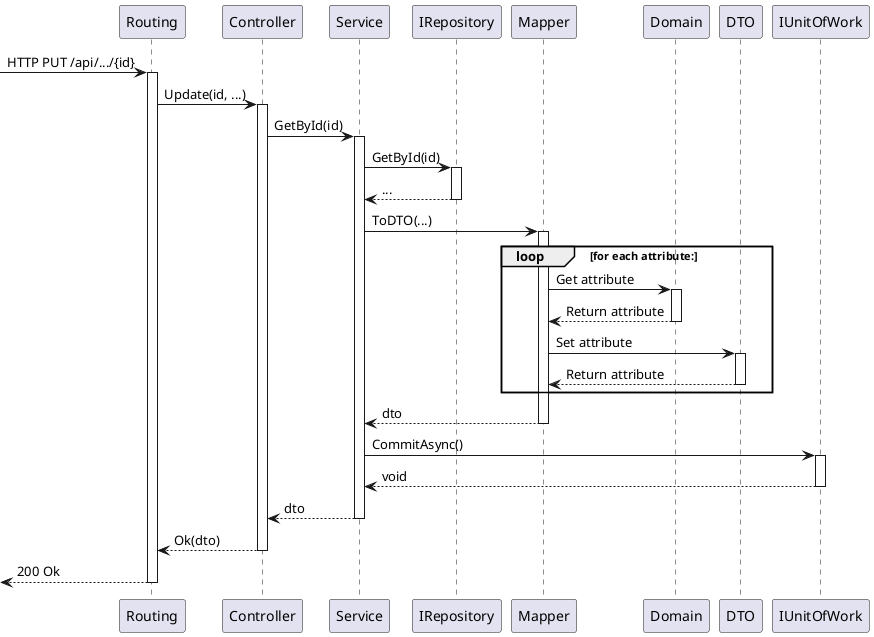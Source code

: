 @startuml SD-Update

participant "Routing" as Routing
participant "Controller" as Controller
participant "Service" as Service
participant "IRepository" as Repository
participant "Mapper" as Mapper
participant "Domain" as Domain
participant "DTO" as DTO
participant "IUnitOfWork" as UnitOfWork

-> Routing : HTTP PUT /api/.../{id}
activate Routing

    Routing -> Controller : Update(id, ...)
    activate Controller

        Controller -> Service : GetById(id)
        activate Service

            Service -> Repository : GetById(id)
            activate Repository

                Repository --> Service : ...
            deactivate Repository

            Service -> Mapper : ToDTO(...)
            activate Mapper

                loop for each attribute: 
                    Mapper -> Domain : Get attribute
                    activate Domain

                        Domain --> Mapper : Return attribute
                    deactivate Domain

                    Mapper -> DTO : Set attribute
                    activate DTO

                        DTO --> Mapper : Return attribute
                    deactivate DTO
                end

                Mapper --> Service : dto
            deactivate Mapper

            Service -> UnitOfWork : CommitAsync()
            activate UnitOfWork

                UnitOfWork --> Service : void
            deactivate UnitOfWork

            Service --> Controller : dto
        deactivate Service

        Controller --> Routing : Ok(dto)
    deactivate Controller

    <-- Routing : 200 Ok
deactivate Routing

@enduml